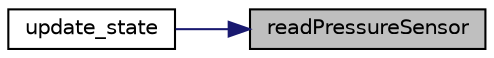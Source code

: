 digraph "readPressureSensor"
{
 // LATEX_PDF_SIZE
  edge [fontname="Helvetica",fontsize="10",labelfontname="Helvetica",labelfontsize="10"];
  node [fontname="Helvetica",fontsize="10",shape=record];
  rankdir="RL";
  Node1 [label="readPressureSensor",height=0.2,width=0.4,color="black", fillcolor="grey75", style="filled", fontcolor="black",tooltip=" "];
  Node1 -> Node2 [dir="back",color="midnightblue",fontsize="10",style="solid",fontname="Helvetica"];
  Node2 [label="update_state",height=0.2,width=0.4,color="black", fillcolor="white", style="filled",URL="$_machine_states_8h.html#acc4916099bc80c7c1e050bba2aa1189f",tooltip=" "];
}
